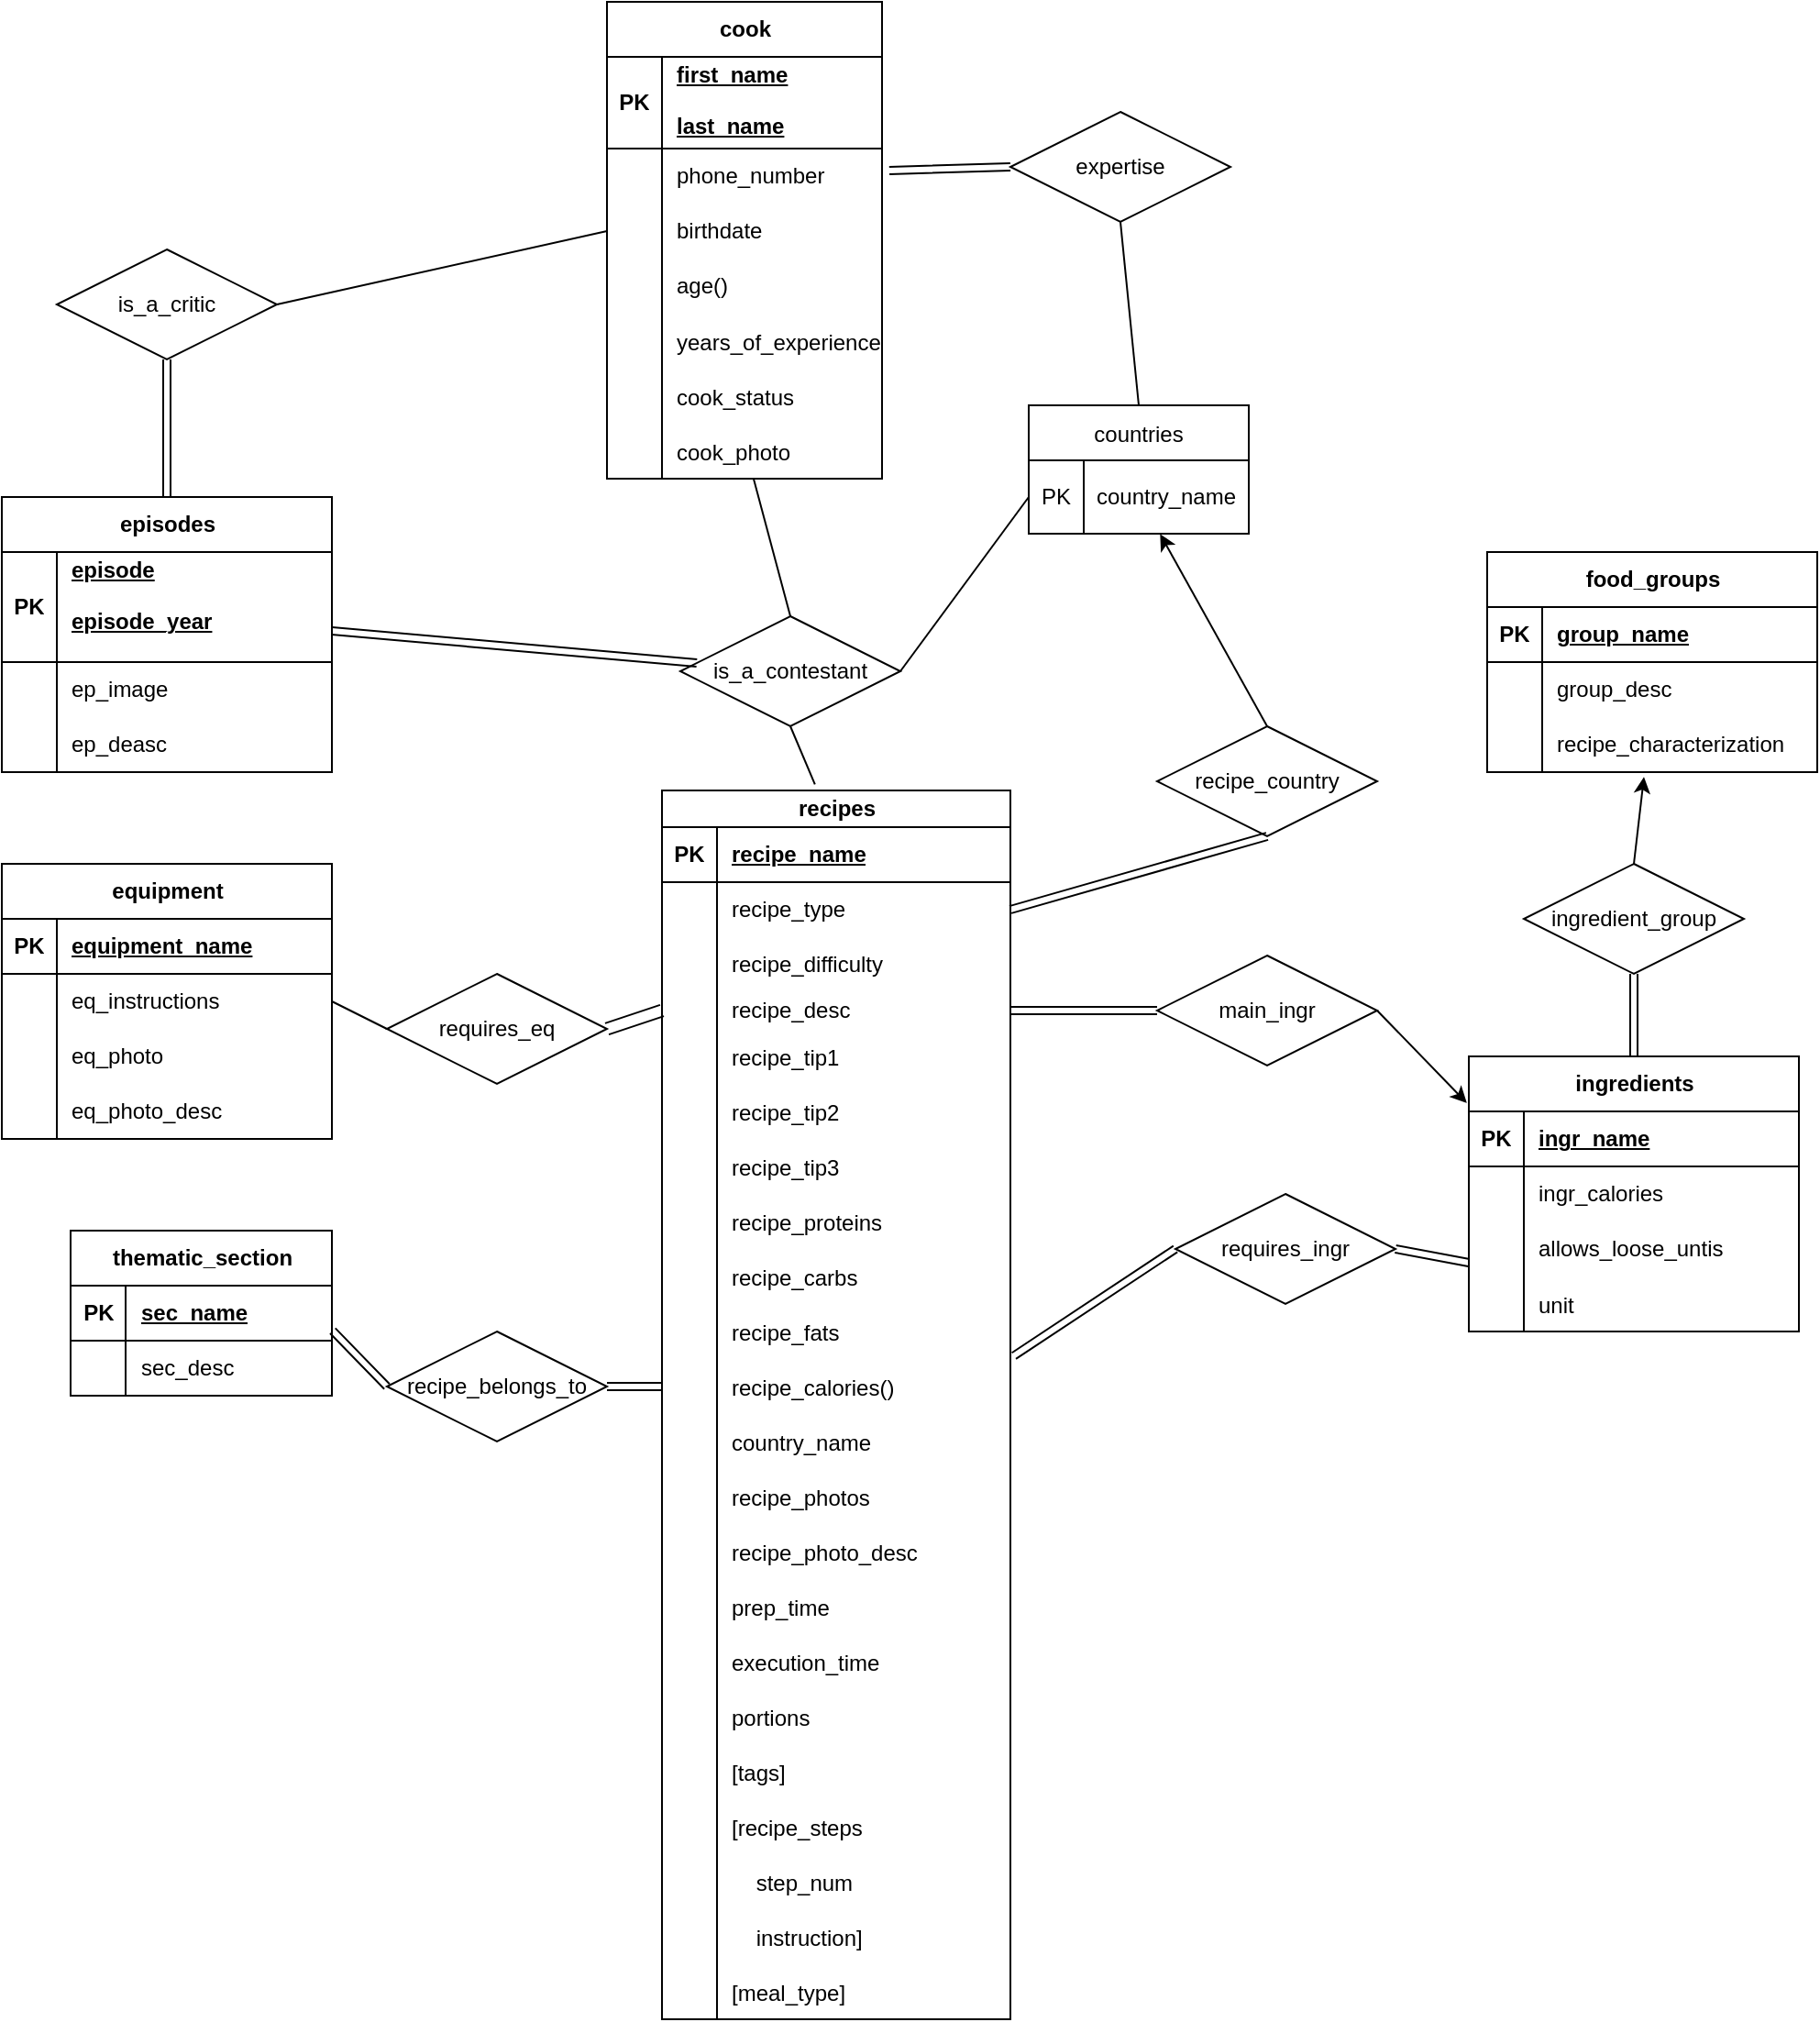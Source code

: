 <mxfile version="24.4.8" type="device" pages="2">
  <diagram id="R2lEEEUBdFMjLlhIrx00" name="Page-1">
    <mxGraphModel dx="2391" dy="1421" grid="1" gridSize="10" guides="1" tooltips="1" connect="1" arrows="1" fold="1" page="1" pageScale="1" pageWidth="850" pageHeight="1100" math="0" shadow="0" extFonts="Permanent Marker^https://fonts.googleapis.com/css?family=Permanent+Marker">
      <root>
        <mxCell id="0" />
        <mxCell id="1" parent="0" />
        <mxCell id="_AAOeLuktKhKLIWwnHHZ-40" value="cook" style="shape=table;startSize=30;container=1;collapsible=1;childLayout=tableLayout;fixedRows=1;rowLines=0;fontStyle=1;align=center;resizeLast=1;html=1;" vertex="1" parent="1">
          <mxGeometry x="430" y="40" width="150" height="260" as="geometry" />
        </mxCell>
        <mxCell id="_AAOeLuktKhKLIWwnHHZ-41" value="" style="shape=tableRow;horizontal=0;startSize=0;swimlaneHead=0;swimlaneBody=0;fillColor=none;collapsible=0;dropTarget=0;points=[[0,0.5],[1,0.5]];portConstraint=eastwest;top=0;left=0;right=0;bottom=1;" vertex="1" parent="_AAOeLuktKhKLIWwnHHZ-40">
          <mxGeometry y="30" width="150" height="50" as="geometry" />
        </mxCell>
        <mxCell id="_AAOeLuktKhKLIWwnHHZ-42" value="PK" style="shape=partialRectangle;connectable=0;fillColor=none;top=0;left=0;bottom=0;right=0;fontStyle=1;overflow=hidden;whiteSpace=wrap;html=1;" vertex="1" parent="_AAOeLuktKhKLIWwnHHZ-41">
          <mxGeometry width="30" height="50" as="geometry">
            <mxRectangle width="30" height="50" as="alternateBounds" />
          </mxGeometry>
        </mxCell>
        <mxCell id="_AAOeLuktKhKLIWwnHHZ-43" value="first_name&lt;div&gt;&lt;br&gt;&lt;div&gt;last_name&lt;/div&gt;&lt;/div&gt;&lt;div&gt;&lt;br&gt;&lt;/div&gt;" style="shape=partialRectangle;connectable=0;fillColor=none;top=0;left=0;bottom=0;right=0;align=left;spacingLeft=6;fontStyle=5;overflow=hidden;whiteSpace=wrap;html=1;" vertex="1" parent="_AAOeLuktKhKLIWwnHHZ-41">
          <mxGeometry x="30" width="120" height="50" as="geometry">
            <mxRectangle width="120" height="50" as="alternateBounds" />
          </mxGeometry>
        </mxCell>
        <mxCell id="_AAOeLuktKhKLIWwnHHZ-44" value="" style="shape=tableRow;horizontal=0;startSize=0;swimlaneHead=0;swimlaneBody=0;fillColor=none;collapsible=0;dropTarget=0;points=[[0,0.5],[1,0.5]];portConstraint=eastwest;top=0;left=0;right=0;bottom=0;" vertex="1" parent="_AAOeLuktKhKLIWwnHHZ-40">
          <mxGeometry y="80" width="150" height="30" as="geometry" />
        </mxCell>
        <mxCell id="_AAOeLuktKhKLIWwnHHZ-45" value="" style="shape=partialRectangle;connectable=0;fillColor=none;top=0;left=0;bottom=0;right=0;editable=1;overflow=hidden;whiteSpace=wrap;html=1;" vertex="1" parent="_AAOeLuktKhKLIWwnHHZ-44">
          <mxGeometry width="30" height="30" as="geometry">
            <mxRectangle width="30" height="30" as="alternateBounds" />
          </mxGeometry>
        </mxCell>
        <mxCell id="_AAOeLuktKhKLIWwnHHZ-46" value="phone_number" style="shape=partialRectangle;connectable=0;fillColor=none;top=0;left=0;bottom=0;right=0;align=left;spacingLeft=6;overflow=hidden;whiteSpace=wrap;html=1;" vertex="1" parent="_AAOeLuktKhKLIWwnHHZ-44">
          <mxGeometry x="30" width="120" height="30" as="geometry">
            <mxRectangle width="120" height="30" as="alternateBounds" />
          </mxGeometry>
        </mxCell>
        <mxCell id="_AAOeLuktKhKLIWwnHHZ-47" value="" style="shape=tableRow;horizontal=0;startSize=0;swimlaneHead=0;swimlaneBody=0;fillColor=none;collapsible=0;dropTarget=0;points=[[0,0.5],[1,0.5]];portConstraint=eastwest;top=0;left=0;right=0;bottom=0;" vertex="1" parent="_AAOeLuktKhKLIWwnHHZ-40">
          <mxGeometry y="110" width="150" height="30" as="geometry" />
        </mxCell>
        <mxCell id="_AAOeLuktKhKLIWwnHHZ-48" value="" style="shape=partialRectangle;connectable=0;fillColor=none;top=0;left=0;bottom=0;right=0;editable=1;overflow=hidden;whiteSpace=wrap;html=1;" vertex="1" parent="_AAOeLuktKhKLIWwnHHZ-47">
          <mxGeometry width="30" height="30" as="geometry">
            <mxRectangle width="30" height="30" as="alternateBounds" />
          </mxGeometry>
        </mxCell>
        <mxCell id="_AAOeLuktKhKLIWwnHHZ-49" value="birthdate" style="shape=partialRectangle;connectable=0;fillColor=none;top=0;left=0;bottom=0;right=0;align=left;spacingLeft=6;overflow=hidden;whiteSpace=wrap;html=1;" vertex="1" parent="_AAOeLuktKhKLIWwnHHZ-47">
          <mxGeometry x="30" width="120" height="30" as="geometry">
            <mxRectangle width="120" height="30" as="alternateBounds" />
          </mxGeometry>
        </mxCell>
        <mxCell id="_AAOeLuktKhKLIWwnHHZ-50" value="" style="shape=tableRow;horizontal=0;startSize=0;swimlaneHead=0;swimlaneBody=0;fillColor=none;collapsible=0;dropTarget=0;points=[[0,0.5],[1,0.5]];portConstraint=eastwest;top=0;left=0;right=0;bottom=0;" vertex="1" parent="_AAOeLuktKhKLIWwnHHZ-40">
          <mxGeometry y="140" width="150" height="30" as="geometry" />
        </mxCell>
        <mxCell id="_AAOeLuktKhKLIWwnHHZ-51" value="" style="shape=partialRectangle;connectable=0;fillColor=none;top=0;left=0;bottom=0;right=0;editable=1;overflow=hidden;whiteSpace=wrap;html=1;" vertex="1" parent="_AAOeLuktKhKLIWwnHHZ-50">
          <mxGeometry width="30" height="30" as="geometry">
            <mxRectangle width="30" height="30" as="alternateBounds" />
          </mxGeometry>
        </mxCell>
        <mxCell id="_AAOeLuktKhKLIWwnHHZ-52" value="age()" style="shape=partialRectangle;connectable=0;fillColor=none;top=0;left=0;bottom=0;right=0;align=left;spacingLeft=6;overflow=hidden;whiteSpace=wrap;html=1;" vertex="1" parent="_AAOeLuktKhKLIWwnHHZ-50">
          <mxGeometry x="30" width="120" height="30" as="geometry">
            <mxRectangle width="120" height="30" as="alternateBounds" />
          </mxGeometry>
        </mxCell>
        <mxCell id="_AAOeLuktKhKLIWwnHHZ-60" value="" style="shape=tableRow;horizontal=0;startSize=0;swimlaneHead=0;swimlaneBody=0;fillColor=none;collapsible=0;dropTarget=0;points=[[0,0.5],[1,0.5]];portConstraint=eastwest;top=0;left=0;right=0;bottom=0;" vertex="1" parent="_AAOeLuktKhKLIWwnHHZ-40">
          <mxGeometry y="170" width="150" height="30" as="geometry" />
        </mxCell>
        <mxCell id="_AAOeLuktKhKLIWwnHHZ-61" value="" style="shape=partialRectangle;connectable=0;fillColor=none;top=0;left=0;bottom=0;right=0;editable=1;overflow=hidden;" vertex="1" parent="_AAOeLuktKhKLIWwnHHZ-60">
          <mxGeometry width="30" height="30" as="geometry">
            <mxRectangle width="30" height="30" as="alternateBounds" />
          </mxGeometry>
        </mxCell>
        <mxCell id="_AAOeLuktKhKLIWwnHHZ-62" value="years_of_experience" style="shape=partialRectangle;connectable=0;fillColor=none;top=0;left=0;bottom=0;right=0;align=left;spacingLeft=6;overflow=hidden;" vertex="1" parent="_AAOeLuktKhKLIWwnHHZ-60">
          <mxGeometry x="30" width="120" height="30" as="geometry">
            <mxRectangle width="120" height="30" as="alternateBounds" />
          </mxGeometry>
        </mxCell>
        <mxCell id="_AAOeLuktKhKLIWwnHHZ-57" value="" style="shape=tableRow;horizontal=0;startSize=0;swimlaneHead=0;swimlaneBody=0;fillColor=none;collapsible=0;dropTarget=0;points=[[0,0.5],[1,0.5]];portConstraint=eastwest;top=0;left=0;right=0;bottom=0;" vertex="1" parent="_AAOeLuktKhKLIWwnHHZ-40">
          <mxGeometry y="200" width="150" height="30" as="geometry" />
        </mxCell>
        <mxCell id="_AAOeLuktKhKLIWwnHHZ-58" value="" style="shape=partialRectangle;connectable=0;fillColor=none;top=0;left=0;bottom=0;right=0;editable=1;overflow=hidden;" vertex="1" parent="_AAOeLuktKhKLIWwnHHZ-57">
          <mxGeometry width="30" height="30" as="geometry">
            <mxRectangle width="30" height="30" as="alternateBounds" />
          </mxGeometry>
        </mxCell>
        <mxCell id="_AAOeLuktKhKLIWwnHHZ-59" value="cook_status" style="shape=partialRectangle;connectable=0;fillColor=none;top=0;left=0;bottom=0;right=0;align=left;spacingLeft=6;overflow=hidden;" vertex="1" parent="_AAOeLuktKhKLIWwnHHZ-57">
          <mxGeometry x="30" width="120" height="30" as="geometry">
            <mxRectangle width="120" height="30" as="alternateBounds" />
          </mxGeometry>
        </mxCell>
        <mxCell id="_AAOeLuktKhKLIWwnHHZ-63" value="" style="shape=tableRow;horizontal=0;startSize=0;swimlaneHead=0;swimlaneBody=0;fillColor=none;collapsible=0;dropTarget=0;points=[[0,0.5],[1,0.5]];portConstraint=eastwest;top=0;left=0;right=0;bottom=0;" vertex="1" parent="_AAOeLuktKhKLIWwnHHZ-40">
          <mxGeometry y="230" width="150" height="30" as="geometry" />
        </mxCell>
        <mxCell id="_AAOeLuktKhKLIWwnHHZ-64" value="" style="shape=partialRectangle;connectable=0;fillColor=none;top=0;left=0;bottom=0;right=0;editable=1;overflow=hidden;" vertex="1" parent="_AAOeLuktKhKLIWwnHHZ-63">
          <mxGeometry width="30" height="30" as="geometry">
            <mxRectangle width="30" height="30" as="alternateBounds" />
          </mxGeometry>
        </mxCell>
        <mxCell id="_AAOeLuktKhKLIWwnHHZ-65" value="cook_photo" style="shape=partialRectangle;connectable=0;fillColor=none;top=0;left=0;bottom=0;right=0;align=left;spacingLeft=6;overflow=hidden;" vertex="1" parent="_AAOeLuktKhKLIWwnHHZ-63">
          <mxGeometry x="30" width="120" height="30" as="geometry">
            <mxRectangle width="120" height="30" as="alternateBounds" />
          </mxGeometry>
        </mxCell>
        <mxCell id="_AAOeLuktKhKLIWwnHHZ-66" value="episodes" style="shape=table;startSize=30;container=1;collapsible=1;childLayout=tableLayout;fixedRows=1;rowLines=0;fontStyle=1;align=center;resizeLast=1;html=1;" vertex="1" parent="1">
          <mxGeometry x="100" y="310" width="180" height="150" as="geometry" />
        </mxCell>
        <mxCell id="_AAOeLuktKhKLIWwnHHZ-67" value="" style="shape=tableRow;horizontal=0;startSize=0;swimlaneHead=0;swimlaneBody=0;fillColor=none;collapsible=0;dropTarget=0;points=[[0,0.5],[1,0.5]];portConstraint=eastwest;top=0;left=0;right=0;bottom=1;" vertex="1" parent="_AAOeLuktKhKLIWwnHHZ-66">
          <mxGeometry y="30" width="180" height="60" as="geometry" />
        </mxCell>
        <mxCell id="_AAOeLuktKhKLIWwnHHZ-68" value="PK" style="shape=partialRectangle;connectable=0;fillColor=none;top=0;left=0;bottom=0;right=0;fontStyle=1;overflow=hidden;whiteSpace=wrap;html=1;" vertex="1" parent="_AAOeLuktKhKLIWwnHHZ-67">
          <mxGeometry width="30" height="60" as="geometry">
            <mxRectangle width="30" height="60" as="alternateBounds" />
          </mxGeometry>
        </mxCell>
        <mxCell id="_AAOeLuktKhKLIWwnHHZ-69" value="episode&lt;div&gt;&lt;br&gt;&lt;/div&gt;&lt;div&gt;episode_year&lt;/div&gt;&lt;div&gt;&lt;br&gt;&lt;/div&gt;" style="shape=partialRectangle;connectable=0;fillColor=none;top=0;left=0;bottom=0;right=0;align=left;spacingLeft=6;fontStyle=5;overflow=hidden;whiteSpace=wrap;html=1;" vertex="1" parent="_AAOeLuktKhKLIWwnHHZ-67">
          <mxGeometry x="30" width="150" height="60" as="geometry">
            <mxRectangle width="150" height="60" as="alternateBounds" />
          </mxGeometry>
        </mxCell>
        <mxCell id="_AAOeLuktKhKLIWwnHHZ-70" value="" style="shape=tableRow;horizontal=0;startSize=0;swimlaneHead=0;swimlaneBody=0;fillColor=none;collapsible=0;dropTarget=0;points=[[0,0.5],[1,0.5]];portConstraint=eastwest;top=0;left=0;right=0;bottom=0;" vertex="1" parent="_AAOeLuktKhKLIWwnHHZ-66">
          <mxGeometry y="90" width="180" height="30" as="geometry" />
        </mxCell>
        <mxCell id="_AAOeLuktKhKLIWwnHHZ-71" value="" style="shape=partialRectangle;connectable=0;fillColor=none;top=0;left=0;bottom=0;right=0;editable=1;overflow=hidden;whiteSpace=wrap;html=1;" vertex="1" parent="_AAOeLuktKhKLIWwnHHZ-70">
          <mxGeometry width="30" height="30" as="geometry">
            <mxRectangle width="30" height="30" as="alternateBounds" />
          </mxGeometry>
        </mxCell>
        <mxCell id="_AAOeLuktKhKLIWwnHHZ-72" value="ep_image" style="shape=partialRectangle;connectable=0;fillColor=none;top=0;left=0;bottom=0;right=0;align=left;spacingLeft=6;overflow=hidden;whiteSpace=wrap;html=1;" vertex="1" parent="_AAOeLuktKhKLIWwnHHZ-70">
          <mxGeometry x="30" width="150" height="30" as="geometry">
            <mxRectangle width="150" height="30" as="alternateBounds" />
          </mxGeometry>
        </mxCell>
        <mxCell id="_AAOeLuktKhKLIWwnHHZ-73" value="" style="shape=tableRow;horizontal=0;startSize=0;swimlaneHead=0;swimlaneBody=0;fillColor=none;collapsible=0;dropTarget=0;points=[[0,0.5],[1,0.5]];portConstraint=eastwest;top=0;left=0;right=0;bottom=0;" vertex="1" parent="_AAOeLuktKhKLIWwnHHZ-66">
          <mxGeometry y="120" width="180" height="30" as="geometry" />
        </mxCell>
        <mxCell id="_AAOeLuktKhKLIWwnHHZ-74" value="" style="shape=partialRectangle;connectable=0;fillColor=none;top=0;left=0;bottom=0;right=0;editable=1;overflow=hidden;whiteSpace=wrap;html=1;" vertex="1" parent="_AAOeLuktKhKLIWwnHHZ-73">
          <mxGeometry width="30" height="30" as="geometry">
            <mxRectangle width="30" height="30" as="alternateBounds" />
          </mxGeometry>
        </mxCell>
        <mxCell id="_AAOeLuktKhKLIWwnHHZ-75" value="ep_deasc" style="shape=partialRectangle;connectable=0;fillColor=none;top=0;left=0;bottom=0;right=0;align=left;spacingLeft=6;overflow=hidden;whiteSpace=wrap;html=1;" vertex="1" parent="_AAOeLuktKhKLIWwnHHZ-73">
          <mxGeometry x="30" width="150" height="30" as="geometry">
            <mxRectangle width="150" height="30" as="alternateBounds" />
          </mxGeometry>
        </mxCell>
        <mxCell id="_AAOeLuktKhKLIWwnHHZ-82" value="is_a_critic" style="shape=rhombus;perimeter=rhombusPerimeter;whiteSpace=wrap;html=1;align=center;" vertex="1" parent="1">
          <mxGeometry x="130" y="175" width="120" height="60" as="geometry" />
        </mxCell>
        <mxCell id="_AAOeLuktKhKLIWwnHHZ-83" value="" style="shape=link;html=1;rounded=0;entryX=0.5;entryY=1;entryDx=0;entryDy=0;" edge="1" parent="1" source="_AAOeLuktKhKLIWwnHHZ-66" target="_AAOeLuktKhKLIWwnHHZ-82">
          <mxGeometry relative="1" as="geometry">
            <mxPoint x="70" y="310" as="sourcePoint" />
            <mxPoint x="230" y="310" as="targetPoint" />
          </mxGeometry>
        </mxCell>
        <mxCell id="_AAOeLuktKhKLIWwnHHZ-127" value="countries" style="shape=table;startSize=30;container=1;collapsible=0;childLayout=tableLayout;" vertex="1" parent="1">
          <mxGeometry x="660" y="260" width="120" height="70" as="geometry" />
        </mxCell>
        <mxCell id="_AAOeLuktKhKLIWwnHHZ-128" value="" style="shape=tableRow;horizontal=0;startSize=0;swimlaneHead=0;swimlaneBody=0;strokeColor=inherit;top=0;left=0;bottom=0;right=0;collapsible=0;dropTarget=0;fillColor=none;points=[[0,0.5],[1,0.5]];portConstraint=eastwest;" vertex="1" parent="_AAOeLuktKhKLIWwnHHZ-127">
          <mxGeometry y="30" width="120" height="40" as="geometry" />
        </mxCell>
        <mxCell id="_AAOeLuktKhKLIWwnHHZ-129" value="PK" style="shape=partialRectangle;html=1;whiteSpace=wrap;connectable=0;strokeColor=inherit;overflow=hidden;fillColor=none;top=0;left=0;bottom=0;right=0;pointerEvents=1;" vertex="1" parent="_AAOeLuktKhKLIWwnHHZ-128">
          <mxGeometry width="30" height="40" as="geometry">
            <mxRectangle width="30" height="40" as="alternateBounds" />
          </mxGeometry>
        </mxCell>
        <mxCell id="_AAOeLuktKhKLIWwnHHZ-130" value="country_name" style="shape=partialRectangle;html=1;whiteSpace=wrap;connectable=0;strokeColor=inherit;overflow=hidden;fillColor=none;top=0;left=0;bottom=0;right=0;pointerEvents=1;" vertex="1" parent="_AAOeLuktKhKLIWwnHHZ-128">
          <mxGeometry x="30" width="90" height="40" as="geometry">
            <mxRectangle width="90" height="40" as="alternateBounds" />
          </mxGeometry>
        </mxCell>
        <mxCell id="_AAOeLuktKhKLIWwnHHZ-131" value="expertise" style="shape=rhombus;perimeter=rhombusPerimeter;whiteSpace=wrap;html=1;align=center;" vertex="1" parent="1">
          <mxGeometry x="650" y="100" width="120" height="60" as="geometry" />
        </mxCell>
        <mxCell id="_AAOeLuktKhKLIWwnHHZ-133" value="" style="shape=link;html=1;rounded=0;exitX=1.022;exitY=1.067;exitDx=0;exitDy=0;exitPerimeter=0;entryX=0;entryY=0.5;entryDx=0;entryDy=0;" edge="1" parent="1" target="_AAOeLuktKhKLIWwnHHZ-131">
          <mxGeometry relative="1" as="geometry">
            <mxPoint x="583.96" y="132.01" as="sourcePoint" />
            <mxPoint x="890" y="270" as="targetPoint" />
          </mxGeometry>
        </mxCell>
        <mxCell id="_AAOeLuktKhKLIWwnHHZ-134" value="recipes" style="shape=table;startSize=20;container=1;collapsible=1;childLayout=tableLayout;fixedRows=1;rowLines=0;fontStyle=1;align=center;resizeLast=1;html=1;" vertex="1" parent="1">
          <mxGeometry x="460" y="470" width="190" height="670" as="geometry" />
        </mxCell>
        <mxCell id="_AAOeLuktKhKLIWwnHHZ-135" value="" style="shape=tableRow;horizontal=0;startSize=0;swimlaneHead=0;swimlaneBody=0;fillColor=none;collapsible=0;dropTarget=0;points=[[0,0.5],[1,0.5]];portConstraint=eastwest;top=0;left=0;right=0;bottom=1;" vertex="1" parent="_AAOeLuktKhKLIWwnHHZ-134">
          <mxGeometry y="20" width="190" height="30" as="geometry" />
        </mxCell>
        <mxCell id="_AAOeLuktKhKLIWwnHHZ-136" value="PK" style="shape=partialRectangle;connectable=0;fillColor=none;top=0;left=0;bottom=0;right=0;fontStyle=1;overflow=hidden;whiteSpace=wrap;html=1;" vertex="1" parent="_AAOeLuktKhKLIWwnHHZ-135">
          <mxGeometry width="30" height="30" as="geometry">
            <mxRectangle width="30" height="30" as="alternateBounds" />
          </mxGeometry>
        </mxCell>
        <mxCell id="_AAOeLuktKhKLIWwnHHZ-137" value="recipe_name" style="shape=partialRectangle;connectable=0;fillColor=none;top=0;left=0;bottom=0;right=0;align=left;spacingLeft=6;fontStyle=5;overflow=hidden;whiteSpace=wrap;html=1;" vertex="1" parent="_AAOeLuktKhKLIWwnHHZ-135">
          <mxGeometry x="30" width="160" height="30" as="geometry">
            <mxRectangle width="160" height="30" as="alternateBounds" />
          </mxGeometry>
        </mxCell>
        <mxCell id="_AAOeLuktKhKLIWwnHHZ-138" value="" style="shape=tableRow;horizontal=0;startSize=0;swimlaneHead=0;swimlaneBody=0;fillColor=none;collapsible=0;dropTarget=0;points=[[0,0.5],[1,0.5]];portConstraint=eastwest;top=0;left=0;right=0;bottom=0;" vertex="1" parent="_AAOeLuktKhKLIWwnHHZ-134">
          <mxGeometry y="50" width="190" height="30" as="geometry" />
        </mxCell>
        <mxCell id="_AAOeLuktKhKLIWwnHHZ-139" value="" style="shape=partialRectangle;connectable=0;fillColor=none;top=0;left=0;bottom=0;right=0;editable=1;overflow=hidden;whiteSpace=wrap;html=1;" vertex="1" parent="_AAOeLuktKhKLIWwnHHZ-138">
          <mxGeometry width="30" height="30" as="geometry">
            <mxRectangle width="30" height="30" as="alternateBounds" />
          </mxGeometry>
        </mxCell>
        <mxCell id="_AAOeLuktKhKLIWwnHHZ-140" value="recipe_type" style="shape=partialRectangle;connectable=0;fillColor=none;top=0;left=0;bottom=0;right=0;align=left;spacingLeft=6;overflow=hidden;whiteSpace=wrap;html=1;" vertex="1" parent="_AAOeLuktKhKLIWwnHHZ-138">
          <mxGeometry x="30" width="160" height="30" as="geometry">
            <mxRectangle width="160" height="30" as="alternateBounds" />
          </mxGeometry>
        </mxCell>
        <mxCell id="_AAOeLuktKhKLIWwnHHZ-141" value="" style="shape=tableRow;horizontal=0;startSize=0;swimlaneHead=0;swimlaneBody=0;fillColor=none;collapsible=0;dropTarget=0;points=[[0,0.5],[1,0.5]];portConstraint=eastwest;top=0;left=0;right=0;bottom=0;" vertex="1" parent="_AAOeLuktKhKLIWwnHHZ-134">
          <mxGeometry y="80" width="190" height="30" as="geometry" />
        </mxCell>
        <mxCell id="_AAOeLuktKhKLIWwnHHZ-142" value="" style="shape=partialRectangle;connectable=0;fillColor=none;top=0;left=0;bottom=0;right=0;editable=1;overflow=hidden;whiteSpace=wrap;html=1;" vertex="1" parent="_AAOeLuktKhKLIWwnHHZ-141">
          <mxGeometry width="30" height="30" as="geometry">
            <mxRectangle width="30" height="30" as="alternateBounds" />
          </mxGeometry>
        </mxCell>
        <mxCell id="_AAOeLuktKhKLIWwnHHZ-143" value="recipe_difficulty" style="shape=partialRectangle;connectable=0;fillColor=none;top=0;left=0;bottom=0;right=0;align=left;spacingLeft=6;overflow=hidden;whiteSpace=wrap;html=1;" vertex="1" parent="_AAOeLuktKhKLIWwnHHZ-141">
          <mxGeometry x="30" width="160" height="30" as="geometry">
            <mxRectangle width="160" height="30" as="alternateBounds" />
          </mxGeometry>
        </mxCell>
        <mxCell id="_AAOeLuktKhKLIWwnHHZ-144" value="" style="shape=tableRow;horizontal=0;startSize=0;swimlaneHead=0;swimlaneBody=0;fillColor=none;collapsible=0;dropTarget=0;points=[[0,0.5],[1,0.5]];portConstraint=eastwest;top=0;left=0;right=0;bottom=0;" vertex="1" parent="_AAOeLuktKhKLIWwnHHZ-134">
          <mxGeometry y="110" width="190" height="20" as="geometry" />
        </mxCell>
        <mxCell id="_AAOeLuktKhKLIWwnHHZ-145" value="" style="shape=partialRectangle;connectable=0;fillColor=none;top=0;left=0;bottom=0;right=0;editable=1;overflow=hidden;whiteSpace=wrap;html=1;" vertex="1" parent="_AAOeLuktKhKLIWwnHHZ-144">
          <mxGeometry width="30" height="20" as="geometry">
            <mxRectangle width="30" height="20" as="alternateBounds" />
          </mxGeometry>
        </mxCell>
        <mxCell id="_AAOeLuktKhKLIWwnHHZ-146" value="recipe_desc" style="shape=partialRectangle;connectable=0;fillColor=none;top=0;left=0;bottom=0;right=0;align=left;spacingLeft=6;overflow=hidden;whiteSpace=wrap;html=1;" vertex="1" parent="_AAOeLuktKhKLIWwnHHZ-144">
          <mxGeometry x="30" width="160" height="20" as="geometry">
            <mxRectangle width="160" height="20" as="alternateBounds" />
          </mxGeometry>
        </mxCell>
        <mxCell id="_AAOeLuktKhKLIWwnHHZ-163" value="" style="shape=tableRow;horizontal=0;startSize=0;swimlaneHead=0;swimlaneBody=0;fillColor=none;collapsible=0;dropTarget=0;points=[[0,0.5],[1,0.5]];portConstraint=eastwest;top=0;left=0;right=0;bottom=0;" vertex="1" parent="_AAOeLuktKhKLIWwnHHZ-134">
          <mxGeometry y="130" width="190" height="30" as="geometry" />
        </mxCell>
        <mxCell id="_AAOeLuktKhKLIWwnHHZ-164" value="" style="shape=partialRectangle;connectable=0;fillColor=none;top=0;left=0;bottom=0;right=0;editable=1;overflow=hidden;" vertex="1" parent="_AAOeLuktKhKLIWwnHHZ-163">
          <mxGeometry width="30" height="30" as="geometry">
            <mxRectangle width="30" height="30" as="alternateBounds" />
          </mxGeometry>
        </mxCell>
        <mxCell id="_AAOeLuktKhKLIWwnHHZ-165" value="recipe_tip1" style="shape=partialRectangle;connectable=0;fillColor=none;top=0;left=0;bottom=0;right=0;align=left;spacingLeft=6;overflow=hidden;" vertex="1" parent="_AAOeLuktKhKLIWwnHHZ-163">
          <mxGeometry x="30" width="160" height="30" as="geometry">
            <mxRectangle width="160" height="30" as="alternateBounds" />
          </mxGeometry>
        </mxCell>
        <mxCell id="_AAOeLuktKhKLIWwnHHZ-159" value="" style="shape=tableRow;horizontal=0;startSize=0;swimlaneHead=0;swimlaneBody=0;fillColor=none;collapsible=0;dropTarget=0;points=[[0,0.5],[1,0.5]];portConstraint=eastwest;top=0;left=0;right=0;bottom=0;" vertex="1" parent="_AAOeLuktKhKLIWwnHHZ-134">
          <mxGeometry y="160" width="190" height="30" as="geometry" />
        </mxCell>
        <mxCell id="_AAOeLuktKhKLIWwnHHZ-160" value="" style="shape=partialRectangle;connectable=0;fillColor=none;top=0;left=0;bottom=0;right=0;editable=1;overflow=hidden;" vertex="1" parent="_AAOeLuktKhKLIWwnHHZ-159">
          <mxGeometry width="30" height="30" as="geometry">
            <mxRectangle width="30" height="30" as="alternateBounds" />
          </mxGeometry>
        </mxCell>
        <mxCell id="_AAOeLuktKhKLIWwnHHZ-161" value="recipe_tip2" style="shape=partialRectangle;connectable=0;fillColor=none;top=0;left=0;bottom=0;right=0;align=left;spacingLeft=6;overflow=hidden;" vertex="1" parent="_AAOeLuktKhKLIWwnHHZ-159">
          <mxGeometry x="30" width="160" height="30" as="geometry">
            <mxRectangle width="160" height="30" as="alternateBounds" />
          </mxGeometry>
        </mxCell>
        <mxCell id="_AAOeLuktKhKLIWwnHHZ-155" value="" style="shape=tableRow;horizontal=0;startSize=0;swimlaneHead=0;swimlaneBody=0;fillColor=none;collapsible=0;dropTarget=0;points=[[0,0.5],[1,0.5]];portConstraint=eastwest;top=0;left=0;right=0;bottom=0;" vertex="1" parent="_AAOeLuktKhKLIWwnHHZ-134">
          <mxGeometry y="190" width="190" height="30" as="geometry" />
        </mxCell>
        <mxCell id="_AAOeLuktKhKLIWwnHHZ-156" value="" style="shape=partialRectangle;connectable=0;fillColor=none;top=0;left=0;bottom=0;right=0;editable=1;overflow=hidden;" vertex="1" parent="_AAOeLuktKhKLIWwnHHZ-155">
          <mxGeometry width="30" height="30" as="geometry">
            <mxRectangle width="30" height="30" as="alternateBounds" />
          </mxGeometry>
        </mxCell>
        <mxCell id="_AAOeLuktKhKLIWwnHHZ-157" value="recipe_tip3" style="shape=partialRectangle;connectable=0;fillColor=none;top=0;left=0;bottom=0;right=0;align=left;spacingLeft=6;overflow=hidden;" vertex="1" parent="_AAOeLuktKhKLIWwnHHZ-155">
          <mxGeometry x="30" width="160" height="30" as="geometry">
            <mxRectangle width="160" height="30" as="alternateBounds" />
          </mxGeometry>
        </mxCell>
        <mxCell id="_AAOeLuktKhKLIWwnHHZ-170" value="" style="shape=tableRow;horizontal=0;startSize=0;swimlaneHead=0;swimlaneBody=0;fillColor=none;collapsible=0;dropTarget=0;points=[[0,0.5],[1,0.5]];portConstraint=eastwest;top=0;left=0;right=0;bottom=0;" vertex="1" parent="_AAOeLuktKhKLIWwnHHZ-134">
          <mxGeometry y="220" width="190" height="30" as="geometry" />
        </mxCell>
        <mxCell id="_AAOeLuktKhKLIWwnHHZ-171" value="" style="shape=partialRectangle;connectable=0;fillColor=none;top=0;left=0;bottom=0;right=0;editable=1;overflow=hidden;" vertex="1" parent="_AAOeLuktKhKLIWwnHHZ-170">
          <mxGeometry width="30" height="30" as="geometry">
            <mxRectangle width="30" height="30" as="alternateBounds" />
          </mxGeometry>
        </mxCell>
        <mxCell id="_AAOeLuktKhKLIWwnHHZ-172" value="recipe_proteins" style="shape=partialRectangle;connectable=0;fillColor=none;top=0;left=0;bottom=0;right=0;align=left;spacingLeft=6;overflow=hidden;" vertex="1" parent="_AAOeLuktKhKLIWwnHHZ-170">
          <mxGeometry x="30" width="160" height="30" as="geometry">
            <mxRectangle width="160" height="30" as="alternateBounds" />
          </mxGeometry>
        </mxCell>
        <mxCell id="_AAOeLuktKhKLIWwnHHZ-179" value="" style="shape=tableRow;horizontal=0;startSize=0;swimlaneHead=0;swimlaneBody=0;fillColor=none;collapsible=0;dropTarget=0;points=[[0,0.5],[1,0.5]];portConstraint=eastwest;top=0;left=0;right=0;bottom=0;" vertex="1" parent="_AAOeLuktKhKLIWwnHHZ-134">
          <mxGeometry y="250" width="190" height="30" as="geometry" />
        </mxCell>
        <mxCell id="_AAOeLuktKhKLIWwnHHZ-180" value="" style="shape=partialRectangle;connectable=0;fillColor=none;top=0;left=0;bottom=0;right=0;editable=1;overflow=hidden;" vertex="1" parent="_AAOeLuktKhKLIWwnHHZ-179">
          <mxGeometry width="30" height="30" as="geometry">
            <mxRectangle width="30" height="30" as="alternateBounds" />
          </mxGeometry>
        </mxCell>
        <mxCell id="_AAOeLuktKhKLIWwnHHZ-181" value="recipe_carbs" style="shape=partialRectangle;connectable=0;fillColor=none;top=0;left=0;bottom=0;right=0;align=left;spacingLeft=6;overflow=hidden;" vertex="1" parent="_AAOeLuktKhKLIWwnHHZ-179">
          <mxGeometry x="30" width="160" height="30" as="geometry">
            <mxRectangle width="160" height="30" as="alternateBounds" />
          </mxGeometry>
        </mxCell>
        <mxCell id="_AAOeLuktKhKLIWwnHHZ-176" value="" style="shape=tableRow;horizontal=0;startSize=0;swimlaneHead=0;swimlaneBody=0;fillColor=none;collapsible=0;dropTarget=0;points=[[0,0.5],[1,0.5]];portConstraint=eastwest;top=0;left=0;right=0;bottom=0;" vertex="1" parent="_AAOeLuktKhKLIWwnHHZ-134">
          <mxGeometry y="280" width="190" height="30" as="geometry" />
        </mxCell>
        <mxCell id="_AAOeLuktKhKLIWwnHHZ-177" value="" style="shape=partialRectangle;connectable=0;fillColor=none;top=0;left=0;bottom=0;right=0;editable=1;overflow=hidden;" vertex="1" parent="_AAOeLuktKhKLIWwnHHZ-176">
          <mxGeometry width="30" height="30" as="geometry">
            <mxRectangle width="30" height="30" as="alternateBounds" />
          </mxGeometry>
        </mxCell>
        <mxCell id="_AAOeLuktKhKLIWwnHHZ-178" value="recipe_fats" style="shape=partialRectangle;connectable=0;fillColor=none;top=0;left=0;bottom=0;right=0;align=left;spacingLeft=6;overflow=hidden;" vertex="1" parent="_AAOeLuktKhKLIWwnHHZ-176">
          <mxGeometry x="30" width="160" height="30" as="geometry">
            <mxRectangle width="160" height="30" as="alternateBounds" />
          </mxGeometry>
        </mxCell>
        <mxCell id="_AAOeLuktKhKLIWwnHHZ-173" value="" style="shape=tableRow;horizontal=0;startSize=0;swimlaneHead=0;swimlaneBody=0;fillColor=none;collapsible=0;dropTarget=0;points=[[0,0.5],[1,0.5]];portConstraint=eastwest;top=0;left=0;right=0;bottom=0;" vertex="1" parent="_AAOeLuktKhKLIWwnHHZ-134">
          <mxGeometry y="310" width="190" height="30" as="geometry" />
        </mxCell>
        <mxCell id="_AAOeLuktKhKLIWwnHHZ-174" value="" style="shape=partialRectangle;connectable=0;fillColor=none;top=0;left=0;bottom=0;right=0;editable=1;overflow=hidden;" vertex="1" parent="_AAOeLuktKhKLIWwnHHZ-173">
          <mxGeometry width="30" height="30" as="geometry">
            <mxRectangle width="30" height="30" as="alternateBounds" />
          </mxGeometry>
        </mxCell>
        <mxCell id="_AAOeLuktKhKLIWwnHHZ-175" value="recipe_calories()" style="shape=partialRectangle;connectable=0;fillColor=none;top=0;left=0;bottom=0;right=0;align=left;spacingLeft=6;overflow=hidden;" vertex="1" parent="_AAOeLuktKhKLIWwnHHZ-173">
          <mxGeometry x="30" width="160" height="30" as="geometry">
            <mxRectangle width="160" height="30" as="alternateBounds" />
          </mxGeometry>
        </mxCell>
        <mxCell id="_AAOeLuktKhKLIWwnHHZ-167" value="" style="shape=tableRow;horizontal=0;startSize=0;swimlaneHead=0;swimlaneBody=0;fillColor=none;collapsible=0;dropTarget=0;points=[[0,0.5],[1,0.5]];portConstraint=eastwest;top=0;left=0;right=0;bottom=0;" vertex="1" parent="_AAOeLuktKhKLIWwnHHZ-134">
          <mxGeometry y="340" width="190" height="30" as="geometry" />
        </mxCell>
        <mxCell id="_AAOeLuktKhKLIWwnHHZ-168" value="" style="shape=partialRectangle;connectable=0;fillColor=none;top=0;left=0;bottom=0;right=0;editable=1;overflow=hidden;" vertex="1" parent="_AAOeLuktKhKLIWwnHHZ-167">
          <mxGeometry width="30" height="30" as="geometry">
            <mxRectangle width="30" height="30" as="alternateBounds" />
          </mxGeometry>
        </mxCell>
        <mxCell id="_AAOeLuktKhKLIWwnHHZ-169" value="country_name" style="shape=partialRectangle;connectable=0;fillColor=none;top=0;left=0;bottom=0;right=0;align=left;spacingLeft=6;overflow=hidden;" vertex="1" parent="_AAOeLuktKhKLIWwnHHZ-167">
          <mxGeometry x="30" width="160" height="30" as="geometry">
            <mxRectangle width="160" height="30" as="alternateBounds" />
          </mxGeometry>
        </mxCell>
        <mxCell id="_AAOeLuktKhKLIWwnHHZ-185" value="" style="shape=tableRow;horizontal=0;startSize=0;swimlaneHead=0;swimlaneBody=0;fillColor=none;collapsible=0;dropTarget=0;points=[[0,0.5],[1,0.5]];portConstraint=eastwest;top=0;left=0;right=0;bottom=0;" vertex="1" parent="_AAOeLuktKhKLIWwnHHZ-134">
          <mxGeometry y="370" width="190" height="30" as="geometry" />
        </mxCell>
        <mxCell id="_AAOeLuktKhKLIWwnHHZ-186" value="" style="shape=partialRectangle;connectable=0;fillColor=none;top=0;left=0;bottom=0;right=0;editable=1;overflow=hidden;" vertex="1" parent="_AAOeLuktKhKLIWwnHHZ-185">
          <mxGeometry width="30" height="30" as="geometry">
            <mxRectangle width="30" height="30" as="alternateBounds" />
          </mxGeometry>
        </mxCell>
        <mxCell id="_AAOeLuktKhKLIWwnHHZ-187" value="recipe_photos" style="shape=partialRectangle;connectable=0;fillColor=none;top=0;left=0;bottom=0;right=0;align=left;spacingLeft=6;overflow=hidden;" vertex="1" parent="_AAOeLuktKhKLIWwnHHZ-185">
          <mxGeometry x="30" width="160" height="30" as="geometry">
            <mxRectangle width="160" height="30" as="alternateBounds" />
          </mxGeometry>
        </mxCell>
        <mxCell id="_AAOeLuktKhKLIWwnHHZ-191" value="" style="shape=tableRow;horizontal=0;startSize=0;swimlaneHead=0;swimlaneBody=0;fillColor=none;collapsible=0;dropTarget=0;points=[[0,0.5],[1,0.5]];portConstraint=eastwest;top=0;left=0;right=0;bottom=0;" vertex="1" parent="_AAOeLuktKhKLIWwnHHZ-134">
          <mxGeometry y="400" width="190" height="30" as="geometry" />
        </mxCell>
        <mxCell id="_AAOeLuktKhKLIWwnHHZ-192" value="" style="shape=partialRectangle;connectable=0;fillColor=none;top=0;left=0;bottom=0;right=0;editable=1;overflow=hidden;" vertex="1" parent="_AAOeLuktKhKLIWwnHHZ-191">
          <mxGeometry width="30" height="30" as="geometry">
            <mxRectangle width="30" height="30" as="alternateBounds" />
          </mxGeometry>
        </mxCell>
        <mxCell id="_AAOeLuktKhKLIWwnHHZ-193" value="recipe_photo_desc" style="shape=partialRectangle;connectable=0;fillColor=none;top=0;left=0;bottom=0;right=0;align=left;spacingLeft=6;overflow=hidden;" vertex="1" parent="_AAOeLuktKhKLIWwnHHZ-191">
          <mxGeometry x="30" width="160" height="30" as="geometry">
            <mxRectangle width="160" height="30" as="alternateBounds" />
          </mxGeometry>
        </mxCell>
        <mxCell id="_AAOeLuktKhKLIWwnHHZ-188" value="" style="shape=tableRow;horizontal=0;startSize=0;swimlaneHead=0;swimlaneBody=0;fillColor=none;collapsible=0;dropTarget=0;points=[[0,0.5],[1,0.5]];portConstraint=eastwest;top=0;left=0;right=0;bottom=0;" vertex="1" parent="_AAOeLuktKhKLIWwnHHZ-134">
          <mxGeometry y="430" width="190" height="30" as="geometry" />
        </mxCell>
        <mxCell id="_AAOeLuktKhKLIWwnHHZ-189" value="" style="shape=partialRectangle;connectable=0;fillColor=none;top=0;left=0;bottom=0;right=0;editable=1;overflow=hidden;" vertex="1" parent="_AAOeLuktKhKLIWwnHHZ-188">
          <mxGeometry width="30" height="30" as="geometry">
            <mxRectangle width="30" height="30" as="alternateBounds" />
          </mxGeometry>
        </mxCell>
        <mxCell id="_AAOeLuktKhKLIWwnHHZ-190" value="prep_time" style="shape=partialRectangle;connectable=0;fillColor=none;top=0;left=0;bottom=0;right=0;align=left;spacingLeft=6;overflow=hidden;" vertex="1" parent="_AAOeLuktKhKLIWwnHHZ-188">
          <mxGeometry x="30" width="160" height="30" as="geometry">
            <mxRectangle width="160" height="30" as="alternateBounds" />
          </mxGeometry>
        </mxCell>
        <mxCell id="_AAOeLuktKhKLIWwnHHZ-197" value="" style="shape=tableRow;horizontal=0;startSize=0;swimlaneHead=0;swimlaneBody=0;fillColor=none;collapsible=0;dropTarget=0;points=[[0,0.5],[1,0.5]];portConstraint=eastwest;top=0;left=0;right=0;bottom=0;" vertex="1" parent="_AAOeLuktKhKLIWwnHHZ-134">
          <mxGeometry y="460" width="190" height="30" as="geometry" />
        </mxCell>
        <mxCell id="_AAOeLuktKhKLIWwnHHZ-198" value="" style="shape=partialRectangle;connectable=0;fillColor=none;top=0;left=0;bottom=0;right=0;editable=1;overflow=hidden;" vertex="1" parent="_AAOeLuktKhKLIWwnHHZ-197">
          <mxGeometry width="30" height="30" as="geometry">
            <mxRectangle width="30" height="30" as="alternateBounds" />
          </mxGeometry>
        </mxCell>
        <mxCell id="_AAOeLuktKhKLIWwnHHZ-199" value="execution_time" style="shape=partialRectangle;connectable=0;fillColor=none;top=0;left=0;bottom=0;right=0;align=left;spacingLeft=6;overflow=hidden;" vertex="1" parent="_AAOeLuktKhKLIWwnHHZ-197">
          <mxGeometry x="30" width="160" height="30" as="geometry">
            <mxRectangle width="160" height="30" as="alternateBounds" />
          </mxGeometry>
        </mxCell>
        <mxCell id="_AAOeLuktKhKLIWwnHHZ-194" value="" style="shape=tableRow;horizontal=0;startSize=0;swimlaneHead=0;swimlaneBody=0;fillColor=none;collapsible=0;dropTarget=0;points=[[0,0.5],[1,0.5]];portConstraint=eastwest;top=0;left=0;right=0;bottom=0;" vertex="1" parent="_AAOeLuktKhKLIWwnHHZ-134">
          <mxGeometry y="490" width="190" height="30" as="geometry" />
        </mxCell>
        <mxCell id="_AAOeLuktKhKLIWwnHHZ-195" value="" style="shape=partialRectangle;connectable=0;fillColor=none;top=0;left=0;bottom=0;right=0;editable=1;overflow=hidden;" vertex="1" parent="_AAOeLuktKhKLIWwnHHZ-194">
          <mxGeometry width="30" height="30" as="geometry">
            <mxRectangle width="30" height="30" as="alternateBounds" />
          </mxGeometry>
        </mxCell>
        <mxCell id="_AAOeLuktKhKLIWwnHHZ-196" value="portions" style="shape=partialRectangle;connectable=0;fillColor=none;top=0;left=0;bottom=0;right=0;align=left;spacingLeft=6;overflow=hidden;" vertex="1" parent="_AAOeLuktKhKLIWwnHHZ-194">
          <mxGeometry x="30" width="160" height="30" as="geometry">
            <mxRectangle width="160" height="30" as="alternateBounds" />
          </mxGeometry>
        </mxCell>
        <mxCell id="_AAOeLuktKhKLIWwnHHZ-219" value="" style="shape=tableRow;horizontal=0;startSize=0;swimlaneHead=0;swimlaneBody=0;fillColor=none;collapsible=0;dropTarget=0;points=[[0,0.5],[1,0.5]];portConstraint=eastwest;top=0;left=0;right=0;bottom=0;" vertex="1" parent="_AAOeLuktKhKLIWwnHHZ-134">
          <mxGeometry y="520" width="190" height="30" as="geometry" />
        </mxCell>
        <mxCell id="_AAOeLuktKhKLIWwnHHZ-220" value="" style="shape=partialRectangle;connectable=0;fillColor=none;top=0;left=0;bottom=0;right=0;editable=1;overflow=hidden;" vertex="1" parent="_AAOeLuktKhKLIWwnHHZ-219">
          <mxGeometry width="30" height="30" as="geometry">
            <mxRectangle width="30" height="30" as="alternateBounds" />
          </mxGeometry>
        </mxCell>
        <mxCell id="_AAOeLuktKhKLIWwnHHZ-221" value="[tags]" style="shape=partialRectangle;connectable=0;fillColor=none;top=0;left=0;bottom=0;right=0;align=left;spacingLeft=6;overflow=hidden;" vertex="1" parent="_AAOeLuktKhKLIWwnHHZ-219">
          <mxGeometry x="30" width="160" height="30" as="geometry">
            <mxRectangle width="160" height="30" as="alternateBounds" />
          </mxGeometry>
        </mxCell>
        <mxCell id="_AAOeLuktKhKLIWwnHHZ-216" value="" style="shape=tableRow;horizontal=0;startSize=0;swimlaneHead=0;swimlaneBody=0;fillColor=none;collapsible=0;dropTarget=0;points=[[0,0.5],[1,0.5]];portConstraint=eastwest;top=0;left=0;right=0;bottom=0;" vertex="1" parent="_AAOeLuktKhKLIWwnHHZ-134">
          <mxGeometry y="550" width="190" height="30" as="geometry" />
        </mxCell>
        <mxCell id="_AAOeLuktKhKLIWwnHHZ-217" value="" style="shape=partialRectangle;connectable=0;fillColor=none;top=0;left=0;bottom=0;right=0;editable=1;overflow=hidden;" vertex="1" parent="_AAOeLuktKhKLIWwnHHZ-216">
          <mxGeometry width="30" height="30" as="geometry">
            <mxRectangle width="30" height="30" as="alternateBounds" />
          </mxGeometry>
        </mxCell>
        <mxCell id="_AAOeLuktKhKLIWwnHHZ-218" value="[recipe_steps" style="shape=partialRectangle;connectable=0;fillColor=none;top=0;left=0;bottom=0;right=0;align=left;spacingLeft=6;overflow=hidden;" vertex="1" parent="_AAOeLuktKhKLIWwnHHZ-216">
          <mxGeometry x="30" width="160" height="30" as="geometry">
            <mxRectangle width="160" height="30" as="alternateBounds" />
          </mxGeometry>
        </mxCell>
        <mxCell id="_AAOeLuktKhKLIWwnHHZ-225" value="" style="shape=tableRow;horizontal=0;startSize=0;swimlaneHead=0;swimlaneBody=0;fillColor=none;collapsible=0;dropTarget=0;points=[[0,0.5],[1,0.5]];portConstraint=eastwest;top=0;left=0;right=0;bottom=0;" vertex="1" parent="_AAOeLuktKhKLIWwnHHZ-134">
          <mxGeometry y="580" width="190" height="30" as="geometry" />
        </mxCell>
        <mxCell id="_AAOeLuktKhKLIWwnHHZ-226" value="" style="shape=partialRectangle;connectable=0;fillColor=none;top=0;left=0;bottom=0;right=0;editable=1;overflow=hidden;" vertex="1" parent="_AAOeLuktKhKLIWwnHHZ-225">
          <mxGeometry width="30" height="30" as="geometry">
            <mxRectangle width="30" height="30" as="alternateBounds" />
          </mxGeometry>
        </mxCell>
        <mxCell id="_AAOeLuktKhKLIWwnHHZ-227" value="    step_num" style="shape=partialRectangle;connectable=0;fillColor=none;top=0;left=0;bottom=0;right=0;align=left;spacingLeft=6;overflow=hidden;" vertex="1" parent="_AAOeLuktKhKLIWwnHHZ-225">
          <mxGeometry x="30" width="160" height="30" as="geometry">
            <mxRectangle width="160" height="30" as="alternateBounds" />
          </mxGeometry>
        </mxCell>
        <mxCell id="_AAOeLuktKhKLIWwnHHZ-228" value="" style="shape=tableRow;horizontal=0;startSize=0;swimlaneHead=0;swimlaneBody=0;fillColor=none;collapsible=0;dropTarget=0;points=[[0,0.5],[1,0.5]];portConstraint=eastwest;top=0;left=0;right=0;bottom=0;" vertex="1" parent="_AAOeLuktKhKLIWwnHHZ-134">
          <mxGeometry y="610" width="190" height="30" as="geometry" />
        </mxCell>
        <mxCell id="_AAOeLuktKhKLIWwnHHZ-229" value="" style="shape=partialRectangle;connectable=0;fillColor=none;top=0;left=0;bottom=0;right=0;editable=1;overflow=hidden;" vertex="1" parent="_AAOeLuktKhKLIWwnHHZ-228">
          <mxGeometry width="30" height="30" as="geometry">
            <mxRectangle width="30" height="30" as="alternateBounds" />
          </mxGeometry>
        </mxCell>
        <mxCell id="_AAOeLuktKhKLIWwnHHZ-230" value="    instruction]" style="shape=partialRectangle;connectable=0;fillColor=none;top=0;left=0;bottom=0;right=0;align=left;spacingLeft=6;overflow=hidden;" vertex="1" parent="_AAOeLuktKhKLIWwnHHZ-228">
          <mxGeometry x="30" width="160" height="30" as="geometry">
            <mxRectangle width="160" height="30" as="alternateBounds" />
          </mxGeometry>
        </mxCell>
        <mxCell id="_AAOeLuktKhKLIWwnHHZ-231" value="" style="shape=tableRow;horizontal=0;startSize=0;swimlaneHead=0;swimlaneBody=0;fillColor=none;collapsible=0;dropTarget=0;points=[[0,0.5],[1,0.5]];portConstraint=eastwest;top=0;left=0;right=0;bottom=0;" vertex="1" parent="_AAOeLuktKhKLIWwnHHZ-134">
          <mxGeometry y="640" width="190" height="30" as="geometry" />
        </mxCell>
        <mxCell id="_AAOeLuktKhKLIWwnHHZ-232" value="" style="shape=partialRectangle;connectable=0;fillColor=none;top=0;left=0;bottom=0;right=0;editable=1;overflow=hidden;" vertex="1" parent="_AAOeLuktKhKLIWwnHHZ-231">
          <mxGeometry width="30" height="30" as="geometry">
            <mxRectangle width="30" height="30" as="alternateBounds" />
          </mxGeometry>
        </mxCell>
        <mxCell id="_AAOeLuktKhKLIWwnHHZ-233" value="[meal_type]" style="shape=partialRectangle;connectable=0;fillColor=none;top=0;left=0;bottom=0;right=0;align=left;spacingLeft=6;overflow=hidden;" vertex="1" parent="_AAOeLuktKhKLIWwnHHZ-231">
          <mxGeometry x="30" width="160" height="30" as="geometry">
            <mxRectangle width="160" height="30" as="alternateBounds" />
          </mxGeometry>
        </mxCell>
        <mxCell id="_AAOeLuktKhKLIWwnHHZ-200" value="equipment" style="shape=table;startSize=30;container=1;collapsible=1;childLayout=tableLayout;fixedRows=1;rowLines=0;fontStyle=1;align=center;resizeLast=1;html=1;" vertex="1" parent="1">
          <mxGeometry x="100" y="510" width="180" height="150" as="geometry" />
        </mxCell>
        <mxCell id="_AAOeLuktKhKLIWwnHHZ-201" value="" style="shape=tableRow;horizontal=0;startSize=0;swimlaneHead=0;swimlaneBody=0;fillColor=none;collapsible=0;dropTarget=0;points=[[0,0.5],[1,0.5]];portConstraint=eastwest;top=0;left=0;right=0;bottom=1;" vertex="1" parent="_AAOeLuktKhKLIWwnHHZ-200">
          <mxGeometry y="30" width="180" height="30" as="geometry" />
        </mxCell>
        <mxCell id="_AAOeLuktKhKLIWwnHHZ-202" value="PK" style="shape=partialRectangle;connectable=0;fillColor=none;top=0;left=0;bottom=0;right=0;fontStyle=1;overflow=hidden;whiteSpace=wrap;html=1;" vertex="1" parent="_AAOeLuktKhKLIWwnHHZ-201">
          <mxGeometry width="30" height="30" as="geometry">
            <mxRectangle width="30" height="30" as="alternateBounds" />
          </mxGeometry>
        </mxCell>
        <mxCell id="_AAOeLuktKhKLIWwnHHZ-203" value="equipment_name" style="shape=partialRectangle;connectable=0;fillColor=none;top=0;left=0;bottom=0;right=0;align=left;spacingLeft=6;fontStyle=5;overflow=hidden;whiteSpace=wrap;html=1;" vertex="1" parent="_AAOeLuktKhKLIWwnHHZ-201">
          <mxGeometry x="30" width="150" height="30" as="geometry">
            <mxRectangle width="150" height="30" as="alternateBounds" />
          </mxGeometry>
        </mxCell>
        <mxCell id="_AAOeLuktKhKLIWwnHHZ-204" value="" style="shape=tableRow;horizontal=0;startSize=0;swimlaneHead=0;swimlaneBody=0;fillColor=none;collapsible=0;dropTarget=0;points=[[0,0.5],[1,0.5]];portConstraint=eastwest;top=0;left=0;right=0;bottom=0;" vertex="1" parent="_AAOeLuktKhKLIWwnHHZ-200">
          <mxGeometry y="60" width="180" height="30" as="geometry" />
        </mxCell>
        <mxCell id="_AAOeLuktKhKLIWwnHHZ-205" value="" style="shape=partialRectangle;connectable=0;fillColor=none;top=0;left=0;bottom=0;right=0;editable=1;overflow=hidden;whiteSpace=wrap;html=1;" vertex="1" parent="_AAOeLuktKhKLIWwnHHZ-204">
          <mxGeometry width="30" height="30" as="geometry">
            <mxRectangle width="30" height="30" as="alternateBounds" />
          </mxGeometry>
        </mxCell>
        <mxCell id="_AAOeLuktKhKLIWwnHHZ-206" value="eq_instructions" style="shape=partialRectangle;connectable=0;fillColor=none;top=0;left=0;bottom=0;right=0;align=left;spacingLeft=6;overflow=hidden;whiteSpace=wrap;html=1;" vertex="1" parent="_AAOeLuktKhKLIWwnHHZ-204">
          <mxGeometry x="30" width="150" height="30" as="geometry">
            <mxRectangle width="150" height="30" as="alternateBounds" />
          </mxGeometry>
        </mxCell>
        <mxCell id="_AAOeLuktKhKLIWwnHHZ-207" value="" style="shape=tableRow;horizontal=0;startSize=0;swimlaneHead=0;swimlaneBody=0;fillColor=none;collapsible=0;dropTarget=0;points=[[0,0.5],[1,0.5]];portConstraint=eastwest;top=0;left=0;right=0;bottom=0;" vertex="1" parent="_AAOeLuktKhKLIWwnHHZ-200">
          <mxGeometry y="90" width="180" height="30" as="geometry" />
        </mxCell>
        <mxCell id="_AAOeLuktKhKLIWwnHHZ-208" value="" style="shape=partialRectangle;connectable=0;fillColor=none;top=0;left=0;bottom=0;right=0;editable=1;overflow=hidden;whiteSpace=wrap;html=1;" vertex="1" parent="_AAOeLuktKhKLIWwnHHZ-207">
          <mxGeometry width="30" height="30" as="geometry">
            <mxRectangle width="30" height="30" as="alternateBounds" />
          </mxGeometry>
        </mxCell>
        <mxCell id="_AAOeLuktKhKLIWwnHHZ-209" value="eq_photo" style="shape=partialRectangle;connectable=0;fillColor=none;top=0;left=0;bottom=0;right=0;align=left;spacingLeft=6;overflow=hidden;whiteSpace=wrap;html=1;" vertex="1" parent="_AAOeLuktKhKLIWwnHHZ-207">
          <mxGeometry x="30" width="150" height="30" as="geometry">
            <mxRectangle width="150" height="30" as="alternateBounds" />
          </mxGeometry>
        </mxCell>
        <mxCell id="_AAOeLuktKhKLIWwnHHZ-210" value="" style="shape=tableRow;horizontal=0;startSize=0;swimlaneHead=0;swimlaneBody=0;fillColor=none;collapsible=0;dropTarget=0;points=[[0,0.5],[1,0.5]];portConstraint=eastwest;top=0;left=0;right=0;bottom=0;" vertex="1" parent="_AAOeLuktKhKLIWwnHHZ-200">
          <mxGeometry y="120" width="180" height="30" as="geometry" />
        </mxCell>
        <mxCell id="_AAOeLuktKhKLIWwnHHZ-211" value="" style="shape=partialRectangle;connectable=0;fillColor=none;top=0;left=0;bottom=0;right=0;editable=1;overflow=hidden;whiteSpace=wrap;html=1;" vertex="1" parent="_AAOeLuktKhKLIWwnHHZ-210">
          <mxGeometry width="30" height="30" as="geometry">
            <mxRectangle width="30" height="30" as="alternateBounds" />
          </mxGeometry>
        </mxCell>
        <mxCell id="_AAOeLuktKhKLIWwnHHZ-212" value="eq_photo_desc" style="shape=partialRectangle;connectable=0;fillColor=none;top=0;left=0;bottom=0;right=0;align=left;spacingLeft=6;overflow=hidden;whiteSpace=wrap;html=1;" vertex="1" parent="_AAOeLuktKhKLIWwnHHZ-210">
          <mxGeometry x="30" width="150" height="30" as="geometry">
            <mxRectangle width="150" height="30" as="alternateBounds" />
          </mxGeometry>
        </mxCell>
        <mxCell id="_AAOeLuktKhKLIWwnHHZ-213" value="requires_eq" style="shape=rhombus;perimeter=rhombusPerimeter;whiteSpace=wrap;html=1;align=center;" vertex="1" parent="1">
          <mxGeometry x="310" y="570" width="120" height="60" as="geometry" />
        </mxCell>
        <mxCell id="_AAOeLuktKhKLIWwnHHZ-215" value="" style="shape=link;html=1;rounded=0;exitX=1;exitY=0.5;exitDx=0;exitDy=0;entryX=0;entryY=0.5;entryDx=0;entryDy=0;width=6.471;" edge="1" parent="1" source="_AAOeLuktKhKLIWwnHHZ-213" target="_AAOeLuktKhKLIWwnHHZ-144">
          <mxGeometry relative="1" as="geometry">
            <mxPoint x="360" y="450" as="sourcePoint" />
            <mxPoint x="520" y="450" as="targetPoint" />
          </mxGeometry>
        </mxCell>
        <mxCell id="_AAOeLuktKhKLIWwnHHZ-238" value="is_a_contestant" style="shape=rhombus;perimeter=rhombusPerimeter;whiteSpace=wrap;html=1;align=center;" vertex="1" parent="1">
          <mxGeometry x="470" y="375" width="120" height="60" as="geometry" />
        </mxCell>
        <mxCell id="_AAOeLuktKhKLIWwnHHZ-239" value="" style="shape=link;html=1;rounded=0;exitX=1;exitY=0.717;exitDx=0;exitDy=0;exitPerimeter=0;" edge="1" parent="1" source="_AAOeLuktKhKLIWwnHHZ-67" target="_AAOeLuktKhKLIWwnHHZ-238">
          <mxGeometry relative="1" as="geometry">
            <mxPoint x="400" y="470" as="sourcePoint" />
            <mxPoint x="560" y="470" as="targetPoint" />
          </mxGeometry>
        </mxCell>
        <mxCell id="_AAOeLuktKhKLIWwnHHZ-256" value="thematic_section" style="shape=table;startSize=30;container=1;collapsible=1;childLayout=tableLayout;fixedRows=1;rowLines=0;fontStyle=1;align=center;resizeLast=1;html=1;" vertex="1" parent="1">
          <mxGeometry x="137.5" y="710" width="142.5" height="90" as="geometry" />
        </mxCell>
        <mxCell id="_AAOeLuktKhKLIWwnHHZ-257" value="" style="shape=tableRow;horizontal=0;startSize=0;swimlaneHead=0;swimlaneBody=0;fillColor=none;collapsible=0;dropTarget=0;points=[[0,0.5],[1,0.5]];portConstraint=eastwest;top=0;left=0;right=0;bottom=1;" vertex="1" parent="_AAOeLuktKhKLIWwnHHZ-256">
          <mxGeometry y="30" width="142.5" height="30" as="geometry" />
        </mxCell>
        <mxCell id="_AAOeLuktKhKLIWwnHHZ-258" value="PK" style="shape=partialRectangle;connectable=0;fillColor=none;top=0;left=0;bottom=0;right=0;fontStyle=1;overflow=hidden;whiteSpace=wrap;html=1;" vertex="1" parent="_AAOeLuktKhKLIWwnHHZ-257">
          <mxGeometry width="30" height="30" as="geometry">
            <mxRectangle width="30" height="30" as="alternateBounds" />
          </mxGeometry>
        </mxCell>
        <mxCell id="_AAOeLuktKhKLIWwnHHZ-259" value="sec_name" style="shape=partialRectangle;connectable=0;fillColor=none;top=0;left=0;bottom=0;right=0;align=left;spacingLeft=6;fontStyle=5;overflow=hidden;whiteSpace=wrap;html=1;" vertex="1" parent="_AAOeLuktKhKLIWwnHHZ-257">
          <mxGeometry x="30" width="112.5" height="30" as="geometry">
            <mxRectangle width="112.5" height="30" as="alternateBounds" />
          </mxGeometry>
        </mxCell>
        <mxCell id="_AAOeLuktKhKLIWwnHHZ-260" value="" style="shape=tableRow;horizontal=0;startSize=0;swimlaneHead=0;swimlaneBody=0;fillColor=none;collapsible=0;dropTarget=0;points=[[0,0.5],[1,0.5]];portConstraint=eastwest;top=0;left=0;right=0;bottom=0;" vertex="1" parent="_AAOeLuktKhKLIWwnHHZ-256">
          <mxGeometry y="60" width="142.5" height="30" as="geometry" />
        </mxCell>
        <mxCell id="_AAOeLuktKhKLIWwnHHZ-261" value="" style="shape=partialRectangle;connectable=0;fillColor=none;top=0;left=0;bottom=0;right=0;editable=1;overflow=hidden;whiteSpace=wrap;html=1;" vertex="1" parent="_AAOeLuktKhKLIWwnHHZ-260">
          <mxGeometry width="30" height="30" as="geometry">
            <mxRectangle width="30" height="30" as="alternateBounds" />
          </mxGeometry>
        </mxCell>
        <mxCell id="_AAOeLuktKhKLIWwnHHZ-262" value="sec_desc" style="shape=partialRectangle;connectable=0;fillColor=none;top=0;left=0;bottom=0;right=0;align=left;spacingLeft=6;overflow=hidden;whiteSpace=wrap;html=1;" vertex="1" parent="_AAOeLuktKhKLIWwnHHZ-260">
          <mxGeometry x="30" width="112.5" height="30" as="geometry">
            <mxRectangle width="112.5" height="30" as="alternateBounds" />
          </mxGeometry>
        </mxCell>
        <mxCell id="_AAOeLuktKhKLIWwnHHZ-269" value="recipe_belongs_to" style="shape=rhombus;perimeter=rhombusPerimeter;whiteSpace=wrap;html=1;align=center;" vertex="1" parent="1">
          <mxGeometry x="310" y="765" width="120" height="60" as="geometry" />
        </mxCell>
        <mxCell id="_AAOeLuktKhKLIWwnHHZ-270" value="" style="shape=link;html=1;rounded=0;exitX=1.003;exitY=-0.181;exitDx=0;exitDy=0;entryX=0;entryY=0.5;entryDx=0;entryDy=0;exitPerimeter=0;" edge="1" parent="1" source="_AAOeLuktKhKLIWwnHHZ-260" target="_AAOeLuktKhKLIWwnHHZ-269">
          <mxGeometry relative="1" as="geometry">
            <mxPoint x="365" y="805" as="sourcePoint" />
            <mxPoint x="525" y="805" as="targetPoint" />
          </mxGeometry>
        </mxCell>
        <mxCell id="_AAOeLuktKhKLIWwnHHZ-274" value="" style="shape=link;html=1;rounded=0;exitX=1;exitY=0.5;exitDx=0;exitDy=0;entryX=0;entryY=0.5;entryDx=0;entryDy=0;" edge="1" parent="1" source="_AAOeLuktKhKLIWwnHHZ-269" target="_AAOeLuktKhKLIWwnHHZ-173">
          <mxGeometry relative="1" as="geometry">
            <mxPoint x="210" y="890" as="sourcePoint" />
            <mxPoint x="370" y="890" as="targetPoint" />
          </mxGeometry>
        </mxCell>
        <mxCell id="_AAOeLuktKhKLIWwnHHZ-275" value="ingredients" style="shape=table;startSize=30;container=1;collapsible=1;childLayout=tableLayout;fixedRows=1;rowLines=0;fontStyle=1;align=center;resizeLast=1;html=1;" vertex="1" parent="1">
          <mxGeometry x="900" y="615" width="180" height="150" as="geometry" />
        </mxCell>
        <mxCell id="_AAOeLuktKhKLIWwnHHZ-276" value="" style="shape=tableRow;horizontal=0;startSize=0;swimlaneHead=0;swimlaneBody=0;fillColor=none;collapsible=0;dropTarget=0;points=[[0,0.5],[1,0.5]];portConstraint=eastwest;top=0;left=0;right=0;bottom=1;" vertex="1" parent="_AAOeLuktKhKLIWwnHHZ-275">
          <mxGeometry y="30" width="180" height="30" as="geometry" />
        </mxCell>
        <mxCell id="_AAOeLuktKhKLIWwnHHZ-277" value="PK" style="shape=partialRectangle;connectable=0;fillColor=none;top=0;left=0;bottom=0;right=0;fontStyle=1;overflow=hidden;whiteSpace=wrap;html=1;" vertex="1" parent="_AAOeLuktKhKLIWwnHHZ-276">
          <mxGeometry width="30" height="30" as="geometry">
            <mxRectangle width="30" height="30" as="alternateBounds" />
          </mxGeometry>
        </mxCell>
        <mxCell id="_AAOeLuktKhKLIWwnHHZ-278" value="ingr_name" style="shape=partialRectangle;connectable=0;fillColor=none;top=0;left=0;bottom=0;right=0;align=left;spacingLeft=6;fontStyle=5;overflow=hidden;whiteSpace=wrap;html=1;" vertex="1" parent="_AAOeLuktKhKLIWwnHHZ-276">
          <mxGeometry x="30" width="150" height="30" as="geometry">
            <mxRectangle width="150" height="30" as="alternateBounds" />
          </mxGeometry>
        </mxCell>
        <mxCell id="_AAOeLuktKhKLIWwnHHZ-279" value="" style="shape=tableRow;horizontal=0;startSize=0;swimlaneHead=0;swimlaneBody=0;fillColor=none;collapsible=0;dropTarget=0;points=[[0,0.5],[1,0.5]];portConstraint=eastwest;top=0;left=0;right=0;bottom=0;" vertex="1" parent="_AAOeLuktKhKLIWwnHHZ-275">
          <mxGeometry y="60" width="180" height="30" as="geometry" />
        </mxCell>
        <mxCell id="_AAOeLuktKhKLIWwnHHZ-280" value="" style="shape=partialRectangle;connectable=0;fillColor=none;top=0;left=0;bottom=0;right=0;editable=1;overflow=hidden;whiteSpace=wrap;html=1;" vertex="1" parent="_AAOeLuktKhKLIWwnHHZ-279">
          <mxGeometry width="30" height="30" as="geometry">
            <mxRectangle width="30" height="30" as="alternateBounds" />
          </mxGeometry>
        </mxCell>
        <mxCell id="_AAOeLuktKhKLIWwnHHZ-281" value="ingr_calories" style="shape=partialRectangle;connectable=0;fillColor=none;top=0;left=0;bottom=0;right=0;align=left;spacingLeft=6;overflow=hidden;whiteSpace=wrap;html=1;" vertex="1" parent="_AAOeLuktKhKLIWwnHHZ-279">
          <mxGeometry x="30" width="150" height="30" as="geometry">
            <mxRectangle width="150" height="30" as="alternateBounds" />
          </mxGeometry>
        </mxCell>
        <mxCell id="_AAOeLuktKhKLIWwnHHZ-282" value="" style="shape=tableRow;horizontal=0;startSize=0;swimlaneHead=0;swimlaneBody=0;fillColor=none;collapsible=0;dropTarget=0;points=[[0,0.5],[1,0.5]];portConstraint=eastwest;top=0;left=0;right=0;bottom=0;" vertex="1" parent="_AAOeLuktKhKLIWwnHHZ-275">
          <mxGeometry y="90" width="180" height="30" as="geometry" />
        </mxCell>
        <mxCell id="_AAOeLuktKhKLIWwnHHZ-283" value="" style="shape=partialRectangle;connectable=0;fillColor=none;top=0;left=0;bottom=0;right=0;editable=1;overflow=hidden;whiteSpace=wrap;html=1;" vertex="1" parent="_AAOeLuktKhKLIWwnHHZ-282">
          <mxGeometry width="30" height="30" as="geometry">
            <mxRectangle width="30" height="30" as="alternateBounds" />
          </mxGeometry>
        </mxCell>
        <mxCell id="_AAOeLuktKhKLIWwnHHZ-284" value="allows_loose_untis" style="shape=partialRectangle;connectable=0;fillColor=none;top=0;left=0;bottom=0;right=0;align=left;spacingLeft=6;overflow=hidden;whiteSpace=wrap;html=1;" vertex="1" parent="_AAOeLuktKhKLIWwnHHZ-282">
          <mxGeometry x="30" width="150" height="30" as="geometry">
            <mxRectangle width="150" height="30" as="alternateBounds" />
          </mxGeometry>
        </mxCell>
        <mxCell id="_AAOeLuktKhKLIWwnHHZ-294" value="" style="shape=tableRow;horizontal=0;startSize=0;swimlaneHead=0;swimlaneBody=0;fillColor=none;collapsible=0;dropTarget=0;points=[[0,0.5],[1,0.5]];portConstraint=eastwest;top=0;left=0;right=0;bottom=0;" vertex="1" parent="_AAOeLuktKhKLIWwnHHZ-275">
          <mxGeometry y="120" width="180" height="30" as="geometry" />
        </mxCell>
        <mxCell id="_AAOeLuktKhKLIWwnHHZ-295" value="" style="shape=partialRectangle;connectable=0;fillColor=none;top=0;left=0;bottom=0;right=0;editable=1;overflow=hidden;" vertex="1" parent="_AAOeLuktKhKLIWwnHHZ-294">
          <mxGeometry width="30" height="30" as="geometry">
            <mxRectangle width="30" height="30" as="alternateBounds" />
          </mxGeometry>
        </mxCell>
        <mxCell id="_AAOeLuktKhKLIWwnHHZ-296" value="unit" style="shape=partialRectangle;connectable=0;fillColor=none;top=0;left=0;bottom=0;right=0;align=left;spacingLeft=6;overflow=hidden;" vertex="1" parent="_AAOeLuktKhKLIWwnHHZ-294">
          <mxGeometry x="30" width="150" height="30" as="geometry">
            <mxRectangle width="150" height="30" as="alternateBounds" />
          </mxGeometry>
        </mxCell>
        <mxCell id="_AAOeLuktKhKLIWwnHHZ-301" value="main_ingr" style="shape=rhombus;perimeter=rhombusPerimeter;whiteSpace=wrap;html=1;align=center;" vertex="1" parent="1">
          <mxGeometry x="730" y="560" width="120" height="60" as="geometry" />
        </mxCell>
        <mxCell id="_AAOeLuktKhKLIWwnHHZ-302" value="requires_ingr" style="shape=rhombus;perimeter=rhombusPerimeter;whiteSpace=wrap;html=1;align=center;" vertex="1" parent="1">
          <mxGeometry x="740" y="690" width="120" height="60" as="geometry" />
        </mxCell>
        <mxCell id="IBGTnSVLaNQR-O4FB5Rm-2" value="" style="shape=link;html=1;rounded=0;exitX=1;exitY=0.5;exitDx=0;exitDy=0;entryX=0;entryY=0.75;entryDx=0;entryDy=0;" edge="1" parent="1" source="_AAOeLuktKhKLIWwnHHZ-302" target="_AAOeLuktKhKLIWwnHHZ-275">
          <mxGeometry relative="1" as="geometry">
            <mxPoint x="790" y="960" as="sourcePoint" />
            <mxPoint x="980" y="790" as="targetPoint" />
          </mxGeometry>
        </mxCell>
        <mxCell id="IBGTnSVLaNQR-O4FB5Rm-7" value="recipe_country" style="shape=rhombus;perimeter=rhombusPerimeter;whiteSpace=wrap;html=1;align=center;" vertex="1" parent="1">
          <mxGeometry x="730" y="435" width="120" height="60" as="geometry" />
        </mxCell>
        <mxCell id="IBGTnSVLaNQR-O4FB5Rm-9" value="" style="shape=link;html=1;rounded=0;exitX=1;exitY=0.5;exitDx=0;exitDy=0;entryX=0.5;entryY=1;entryDx=0;entryDy=0;" edge="1" parent="1" source="_AAOeLuktKhKLIWwnHHZ-138" target="IBGTnSVLaNQR-O4FB5Rm-7">
          <mxGeometry relative="1" as="geometry">
            <mxPoint x="720" y="580" as="sourcePoint" />
            <mxPoint x="880" y="580" as="targetPoint" />
          </mxGeometry>
        </mxCell>
        <mxCell id="IBGTnSVLaNQR-O4FB5Rm-10" value="" style="resizable=0;html=1;whiteSpace=wrap;align=left;verticalAlign=bottom;" connectable="0" vertex="1" parent="IBGTnSVLaNQR-O4FB5Rm-9">
          <mxGeometry x="-1" relative="1" as="geometry" />
        </mxCell>
        <mxCell id="IBGTnSVLaNQR-O4FB5Rm-15" value="" style="endArrow=classic;html=1;rounded=0;exitX=1;exitY=0.5;exitDx=0;exitDy=0;entryX=-0.006;entryY=-0.152;entryDx=0;entryDy=0;entryPerimeter=0;" edge="1" parent="1" source="_AAOeLuktKhKLIWwnHHZ-301" target="_AAOeLuktKhKLIWwnHHZ-276">
          <mxGeometry width="50" height="50" relative="1" as="geometry">
            <mxPoint x="780" y="770" as="sourcePoint" />
            <mxPoint x="830" y="720" as="targetPoint" />
          </mxGeometry>
        </mxCell>
        <mxCell id="IBGTnSVLaNQR-O4FB5Rm-18" value="" style="shape=link;html=1;rounded=0;exitX=1.01;exitY=-0.057;exitDx=0;exitDy=0;entryX=0;entryY=0.5;entryDx=0;entryDy=0;exitPerimeter=0;" edge="1" parent="1" source="_AAOeLuktKhKLIWwnHHZ-173" target="_AAOeLuktKhKLIWwnHHZ-302">
          <mxGeometry relative="1" as="geometry">
            <mxPoint x="750" y="940" as="sourcePoint" />
            <mxPoint x="845" y="920" as="targetPoint" />
          </mxGeometry>
        </mxCell>
        <mxCell id="IBGTnSVLaNQR-O4FB5Rm-19" value="" style="shape=link;html=1;rounded=0;exitX=1;exitY=0.5;exitDx=0;exitDy=0;entryX=0;entryY=0.5;entryDx=0;entryDy=0;" edge="1" parent="1" source="_AAOeLuktKhKLIWwnHHZ-144" target="_AAOeLuktKhKLIWwnHHZ-301">
          <mxGeometry relative="1" as="geometry">
            <mxPoint x="710" y="720" as="sourcePoint" />
            <mxPoint x="813" y="722" as="targetPoint" />
          </mxGeometry>
        </mxCell>
        <mxCell id="IBGTnSVLaNQR-O4FB5Rm-21" value="" style="endArrow=none;html=1;rounded=0;exitX=1;exitY=0.5;exitDx=0;exitDy=0;entryX=0;entryY=0.5;entryDx=0;entryDy=0;" edge="1" parent="1" source="_AAOeLuktKhKLIWwnHHZ-204" target="_AAOeLuktKhKLIWwnHHZ-213">
          <mxGeometry relative="1" as="geometry">
            <mxPoint x="310" y="880" as="sourcePoint" />
            <mxPoint x="470" y="880" as="targetPoint" />
          </mxGeometry>
        </mxCell>
        <mxCell id="IBGTnSVLaNQR-O4FB5Rm-23" value="ingredient_group" style="shape=rhombus;perimeter=rhombusPerimeter;whiteSpace=wrap;html=1;align=center;" vertex="1" parent="1">
          <mxGeometry x="930" y="510" width="120" height="60" as="geometry" />
        </mxCell>
        <mxCell id="IBGTnSVLaNQR-O4FB5Rm-24" value="" style="shape=link;html=1;rounded=0;exitX=0.5;exitY=0;exitDx=0;exitDy=0;entryX=0.5;entryY=1;entryDx=0;entryDy=0;" edge="1" parent="1" source="_AAOeLuktKhKLIWwnHHZ-275" target="IBGTnSVLaNQR-O4FB5Rm-23">
          <mxGeometry relative="1" as="geometry">
            <mxPoint x="960" y="610" as="sourcePoint" />
            <mxPoint x="1035" y="557" as="targetPoint" />
          </mxGeometry>
        </mxCell>
        <mxCell id="IBGTnSVLaNQR-O4FB5Rm-25" value="" style="endArrow=classic;html=1;rounded=0;exitX=0.5;exitY=0;exitDx=0;exitDy=0;entryX=0.475;entryY=1.086;entryDx=0;entryDy=0;entryPerimeter=0;" edge="1" parent="1" source="IBGTnSVLaNQR-O4FB5Rm-23" target="IBGTnSVLaNQR-O4FB5Rm-33">
          <mxGeometry width="50" height="50" relative="1" as="geometry">
            <mxPoint x="1160" y="510" as="sourcePoint" />
            <mxPoint x="1046.22" y="462.58" as="targetPoint" />
          </mxGeometry>
        </mxCell>
        <mxCell id="IBGTnSVLaNQR-O4FB5Rm-26" value="food_groups" style="shape=table;startSize=30;container=1;collapsible=1;childLayout=tableLayout;fixedRows=1;rowLines=0;fontStyle=1;align=center;resizeLast=1;html=1;" vertex="1" parent="1">
          <mxGeometry x="910" y="340" width="180" height="120" as="geometry" />
        </mxCell>
        <mxCell id="IBGTnSVLaNQR-O4FB5Rm-27" value="" style="shape=tableRow;horizontal=0;startSize=0;swimlaneHead=0;swimlaneBody=0;fillColor=none;collapsible=0;dropTarget=0;points=[[0,0.5],[1,0.5]];portConstraint=eastwest;top=0;left=0;right=0;bottom=1;" vertex="1" parent="IBGTnSVLaNQR-O4FB5Rm-26">
          <mxGeometry y="30" width="180" height="30" as="geometry" />
        </mxCell>
        <mxCell id="IBGTnSVLaNQR-O4FB5Rm-28" value="PK" style="shape=partialRectangle;connectable=0;fillColor=none;top=0;left=0;bottom=0;right=0;fontStyle=1;overflow=hidden;whiteSpace=wrap;html=1;" vertex="1" parent="IBGTnSVLaNQR-O4FB5Rm-27">
          <mxGeometry width="30" height="30" as="geometry">
            <mxRectangle width="30" height="30" as="alternateBounds" />
          </mxGeometry>
        </mxCell>
        <mxCell id="IBGTnSVLaNQR-O4FB5Rm-29" value="group_name" style="shape=partialRectangle;connectable=0;fillColor=none;top=0;left=0;bottom=0;right=0;align=left;spacingLeft=6;fontStyle=5;overflow=hidden;whiteSpace=wrap;html=1;" vertex="1" parent="IBGTnSVLaNQR-O4FB5Rm-27">
          <mxGeometry x="30" width="150" height="30" as="geometry">
            <mxRectangle width="150" height="30" as="alternateBounds" />
          </mxGeometry>
        </mxCell>
        <mxCell id="IBGTnSVLaNQR-O4FB5Rm-30" value="" style="shape=tableRow;horizontal=0;startSize=0;swimlaneHead=0;swimlaneBody=0;fillColor=none;collapsible=0;dropTarget=0;points=[[0,0.5],[1,0.5]];portConstraint=eastwest;top=0;left=0;right=0;bottom=0;" vertex="1" parent="IBGTnSVLaNQR-O4FB5Rm-26">
          <mxGeometry y="60" width="180" height="30" as="geometry" />
        </mxCell>
        <mxCell id="IBGTnSVLaNQR-O4FB5Rm-31" value="" style="shape=partialRectangle;connectable=0;fillColor=none;top=0;left=0;bottom=0;right=0;editable=1;overflow=hidden;whiteSpace=wrap;html=1;" vertex="1" parent="IBGTnSVLaNQR-O4FB5Rm-30">
          <mxGeometry width="30" height="30" as="geometry">
            <mxRectangle width="30" height="30" as="alternateBounds" />
          </mxGeometry>
        </mxCell>
        <mxCell id="IBGTnSVLaNQR-O4FB5Rm-32" value="group_desc" style="shape=partialRectangle;connectable=0;fillColor=none;top=0;left=0;bottom=0;right=0;align=left;spacingLeft=6;overflow=hidden;whiteSpace=wrap;html=1;" vertex="1" parent="IBGTnSVLaNQR-O4FB5Rm-30">
          <mxGeometry x="30" width="150" height="30" as="geometry">
            <mxRectangle width="150" height="30" as="alternateBounds" />
          </mxGeometry>
        </mxCell>
        <mxCell id="IBGTnSVLaNQR-O4FB5Rm-33" value="" style="shape=tableRow;horizontal=0;startSize=0;swimlaneHead=0;swimlaneBody=0;fillColor=none;collapsible=0;dropTarget=0;points=[[0,0.5],[1,0.5]];portConstraint=eastwest;top=0;left=0;right=0;bottom=0;" vertex="1" parent="IBGTnSVLaNQR-O4FB5Rm-26">
          <mxGeometry y="90" width="180" height="30" as="geometry" />
        </mxCell>
        <mxCell id="IBGTnSVLaNQR-O4FB5Rm-34" value="" style="shape=partialRectangle;connectable=0;fillColor=none;top=0;left=0;bottom=0;right=0;editable=1;overflow=hidden;whiteSpace=wrap;html=1;" vertex="1" parent="IBGTnSVLaNQR-O4FB5Rm-33">
          <mxGeometry width="30" height="30" as="geometry">
            <mxRectangle width="30" height="30" as="alternateBounds" />
          </mxGeometry>
        </mxCell>
        <mxCell id="IBGTnSVLaNQR-O4FB5Rm-35" value="recipe_characterization" style="shape=partialRectangle;connectable=0;fillColor=none;top=0;left=0;bottom=0;right=0;align=left;spacingLeft=6;overflow=hidden;whiteSpace=wrap;html=1;" vertex="1" parent="IBGTnSVLaNQR-O4FB5Rm-33">
          <mxGeometry x="30" width="150" height="30" as="geometry">
            <mxRectangle width="150" height="30" as="alternateBounds" />
          </mxGeometry>
        </mxCell>
        <mxCell id="IBGTnSVLaNQR-O4FB5Rm-39" value="" style="endArrow=none;html=1;rounded=0;exitX=0.5;exitY=0;exitDx=0;exitDy=0;entryX=0.5;entryY=1;entryDx=0;entryDy=0;" edge="1" parent="1" source="_AAOeLuktKhKLIWwnHHZ-127" target="_AAOeLuktKhKLIWwnHHZ-131">
          <mxGeometry relative="1" as="geometry">
            <mxPoint x="670" y="200" as="sourcePoint" />
            <mxPoint x="830" y="200" as="targetPoint" />
          </mxGeometry>
        </mxCell>
        <mxCell id="IBGTnSVLaNQR-O4FB5Rm-40" value="" style="endArrow=none;html=1;rounded=0;exitX=1;exitY=0.5;exitDx=0;exitDy=0;entryX=0;entryY=0.5;entryDx=0;entryDy=0;" edge="1" parent="1" source="_AAOeLuktKhKLIWwnHHZ-82" target="_AAOeLuktKhKLIWwnHHZ-47">
          <mxGeometry relative="1" as="geometry">
            <mxPoint x="290" y="170" as="sourcePoint" />
            <mxPoint x="450" y="170" as="targetPoint" />
          </mxGeometry>
        </mxCell>
        <mxCell id="IBGTnSVLaNQR-O4FB5Rm-42" value="" style="endArrow=none;html=1;rounded=0;exitX=0.439;exitY=-0.005;exitDx=0;exitDy=0;exitPerimeter=0;entryX=0.5;entryY=1;entryDx=0;entryDy=0;" edge="1" parent="1" source="_AAOeLuktKhKLIWwnHHZ-134" target="_AAOeLuktKhKLIWwnHHZ-238">
          <mxGeometry relative="1" as="geometry">
            <mxPoint x="530" y="470" as="sourcePoint" />
            <mxPoint x="690" y="470" as="targetPoint" />
          </mxGeometry>
        </mxCell>
        <mxCell id="IBGTnSVLaNQR-O4FB5Rm-44" value="" style="endArrow=none;html=1;rounded=0;exitX=0.5;exitY=0;exitDx=0;exitDy=0;entryX=0.533;entryY=1;entryDx=0;entryDy=0;entryPerimeter=0;" edge="1" parent="1" source="_AAOeLuktKhKLIWwnHHZ-238" target="_AAOeLuktKhKLIWwnHHZ-63">
          <mxGeometry relative="1" as="geometry">
            <mxPoint x="470" y="330" as="sourcePoint" />
            <mxPoint x="630" y="330" as="targetPoint" />
          </mxGeometry>
        </mxCell>
        <mxCell id="IBGTnSVLaNQR-O4FB5Rm-45" value="" style="endArrow=none;html=1;rounded=0;exitX=1;exitY=0.5;exitDx=0;exitDy=0;entryX=0;entryY=0.5;entryDx=0;entryDy=0;" edge="1" parent="1" source="_AAOeLuktKhKLIWwnHHZ-238" target="_AAOeLuktKhKLIWwnHHZ-128">
          <mxGeometry relative="1" as="geometry">
            <mxPoint x="600" y="370" as="sourcePoint" />
            <mxPoint x="760" y="370" as="targetPoint" />
          </mxGeometry>
        </mxCell>
        <mxCell id="IBGTnSVLaNQR-O4FB5Rm-46" value="" style="endArrow=classic;html=1;rounded=0;exitX=0.5;exitY=0;exitDx=0;exitDy=0;entryX=0.597;entryY=1.004;entryDx=0;entryDy=0;entryPerimeter=0;" edge="1" parent="1" source="IBGTnSVLaNQR-O4FB5Rm-7" target="_AAOeLuktKhKLIWwnHHZ-128">
          <mxGeometry width="50" height="50" relative="1" as="geometry">
            <mxPoint x="790" y="430" as="sourcePoint" />
            <mxPoint x="790" y="340" as="targetPoint" />
          </mxGeometry>
        </mxCell>
      </root>
    </mxGraphModel>
  </diagram>
  <diagram id="1z00I2JpnnK7OSLCKGVL" name="Page-2">
    <mxGraphModel grid="1" page="1" gridSize="10" guides="1" tooltips="1" connect="1" arrows="1" fold="1" pageScale="1" pageWidth="850" pageHeight="1100" math="0" shadow="0">
      <root>
        <mxCell id="0" />
        <mxCell id="1" parent="0" />
      </root>
    </mxGraphModel>
  </diagram>
</mxfile>
